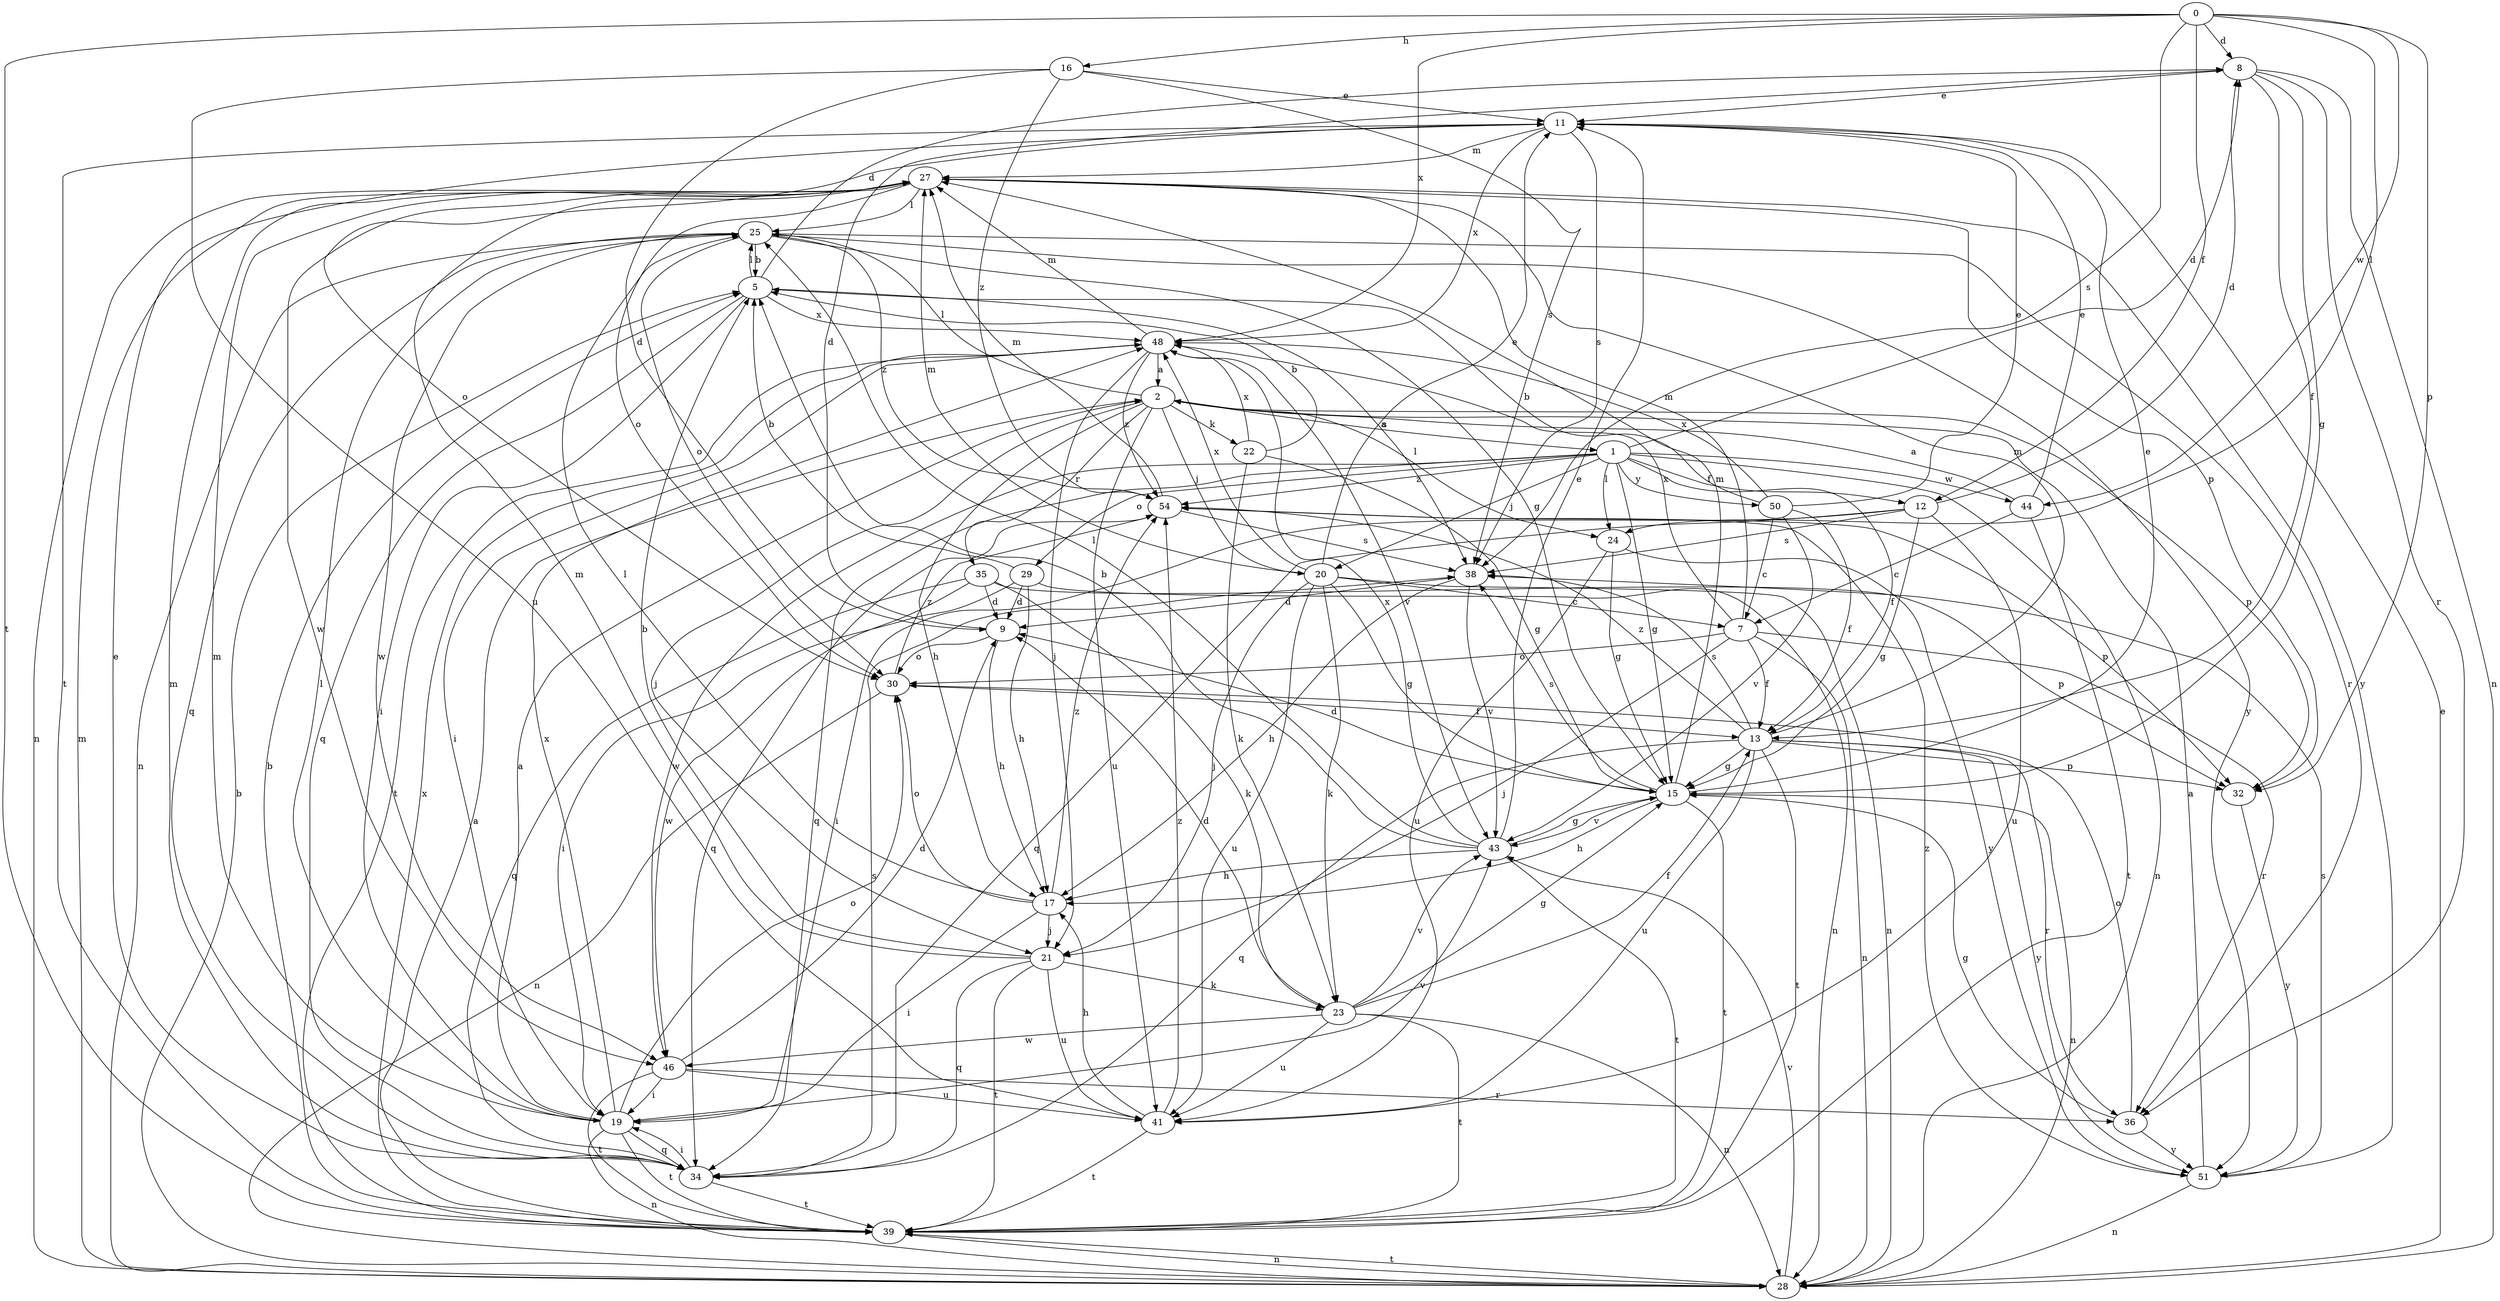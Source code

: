 strict digraph  {
0;
1;
2;
5;
7;
8;
9;
11;
12;
13;
15;
16;
17;
19;
20;
21;
22;
23;
24;
25;
27;
28;
29;
30;
32;
34;
35;
36;
38;
39;
41;
43;
44;
46;
48;
50;
51;
54;
0 -> 8  [label=d];
0 -> 12  [label=f];
0 -> 16  [label=h];
0 -> 24  [label=l];
0 -> 32  [label=p];
0 -> 38  [label=s];
0 -> 39  [label=t];
0 -> 44  [label=w];
0 -> 48  [label=x];
1 -> 8  [label=d];
1 -> 12  [label=f];
1 -> 13  [label=f];
1 -> 15  [label=g];
1 -> 20  [label=j];
1 -> 24  [label=l];
1 -> 28  [label=n];
1 -> 29  [label=o];
1 -> 34  [label=q];
1 -> 44  [label=w];
1 -> 46  [label=w];
1 -> 50  [label=y];
1 -> 54  [label=z];
2 -> 1  [label=a];
2 -> 17  [label=h];
2 -> 20  [label=j];
2 -> 21  [label=j];
2 -> 22  [label=k];
2 -> 24  [label=l];
2 -> 25  [label=l];
2 -> 32  [label=p];
2 -> 35  [label=r];
2 -> 41  [label=u];
5 -> 8  [label=d];
5 -> 19  [label=i];
5 -> 25  [label=l];
5 -> 34  [label=q];
5 -> 38  [label=s];
5 -> 48  [label=x];
7 -> 13  [label=f];
7 -> 21  [label=j];
7 -> 27  [label=m];
7 -> 28  [label=n];
7 -> 30  [label=o];
7 -> 36  [label=r];
7 -> 48  [label=x];
8 -> 11  [label=e];
8 -> 13  [label=f];
8 -> 15  [label=g];
8 -> 28  [label=n];
8 -> 36  [label=r];
9 -> 8  [label=d];
9 -> 17  [label=h];
9 -> 30  [label=o];
11 -> 27  [label=m];
11 -> 30  [label=o];
11 -> 38  [label=s];
11 -> 39  [label=t];
11 -> 48  [label=x];
12 -> 8  [label=d];
12 -> 15  [label=g];
12 -> 19  [label=i];
12 -> 34  [label=q];
12 -> 38  [label=s];
12 -> 41  [label=u];
13 -> 15  [label=g];
13 -> 27  [label=m];
13 -> 32  [label=p];
13 -> 34  [label=q];
13 -> 36  [label=r];
13 -> 38  [label=s];
13 -> 39  [label=t];
13 -> 41  [label=u];
13 -> 51  [label=y];
13 -> 54  [label=z];
15 -> 9  [label=d];
15 -> 11  [label=e];
15 -> 17  [label=h];
15 -> 27  [label=m];
15 -> 28  [label=n];
15 -> 38  [label=s];
15 -> 39  [label=t];
15 -> 43  [label=v];
16 -> 9  [label=d];
16 -> 11  [label=e];
16 -> 38  [label=s];
16 -> 41  [label=u];
16 -> 54  [label=z];
17 -> 19  [label=i];
17 -> 21  [label=j];
17 -> 25  [label=l];
17 -> 30  [label=o];
17 -> 54  [label=z];
19 -> 2  [label=a];
19 -> 25  [label=l];
19 -> 27  [label=m];
19 -> 28  [label=n];
19 -> 30  [label=o];
19 -> 34  [label=q];
19 -> 39  [label=t];
19 -> 43  [label=v];
19 -> 48  [label=x];
20 -> 7  [label=c];
20 -> 11  [label=e];
20 -> 15  [label=g];
20 -> 21  [label=j];
20 -> 23  [label=k];
20 -> 27  [label=m];
20 -> 28  [label=n];
20 -> 41  [label=u];
20 -> 48  [label=x];
21 -> 5  [label=b];
21 -> 23  [label=k];
21 -> 27  [label=m];
21 -> 34  [label=q];
21 -> 39  [label=t];
21 -> 41  [label=u];
22 -> 5  [label=b];
22 -> 15  [label=g];
22 -> 23  [label=k];
22 -> 48  [label=x];
23 -> 9  [label=d];
23 -> 13  [label=f];
23 -> 15  [label=g];
23 -> 28  [label=n];
23 -> 39  [label=t];
23 -> 41  [label=u];
23 -> 43  [label=v];
23 -> 46  [label=w];
24 -> 15  [label=g];
24 -> 41  [label=u];
24 -> 51  [label=y];
25 -> 5  [label=b];
25 -> 15  [label=g];
25 -> 28  [label=n];
25 -> 30  [label=o];
25 -> 34  [label=q];
25 -> 36  [label=r];
25 -> 46  [label=w];
25 -> 51  [label=y];
25 -> 54  [label=z];
27 -> 25  [label=l];
27 -> 28  [label=n];
27 -> 30  [label=o];
27 -> 32  [label=p];
27 -> 46  [label=w];
27 -> 51  [label=y];
28 -> 5  [label=b];
28 -> 11  [label=e];
28 -> 27  [label=m];
28 -> 39  [label=t];
28 -> 43  [label=v];
29 -> 5  [label=b];
29 -> 9  [label=d];
29 -> 17  [label=h];
29 -> 19  [label=i];
29 -> 28  [label=n];
30 -> 13  [label=f];
30 -> 28  [label=n];
30 -> 54  [label=z];
32 -> 51  [label=y];
34 -> 11  [label=e];
34 -> 19  [label=i];
34 -> 27  [label=m];
34 -> 38  [label=s];
34 -> 39  [label=t];
35 -> 9  [label=d];
35 -> 23  [label=k];
35 -> 32  [label=p];
35 -> 34  [label=q];
35 -> 46  [label=w];
36 -> 15  [label=g];
36 -> 30  [label=o];
36 -> 51  [label=y];
38 -> 9  [label=d];
38 -> 17  [label=h];
38 -> 43  [label=v];
39 -> 2  [label=a];
39 -> 5  [label=b];
39 -> 28  [label=n];
39 -> 48  [label=x];
41 -> 17  [label=h];
41 -> 39  [label=t];
41 -> 54  [label=z];
43 -> 5  [label=b];
43 -> 11  [label=e];
43 -> 15  [label=g];
43 -> 17  [label=h];
43 -> 25  [label=l];
43 -> 39  [label=t];
43 -> 48  [label=x];
44 -> 2  [label=a];
44 -> 7  [label=c];
44 -> 11  [label=e];
44 -> 39  [label=t];
46 -> 9  [label=d];
46 -> 19  [label=i];
46 -> 36  [label=r];
46 -> 39  [label=t];
46 -> 41  [label=u];
48 -> 2  [label=a];
48 -> 19  [label=i];
48 -> 21  [label=j];
48 -> 27  [label=m];
48 -> 39  [label=t];
48 -> 43  [label=v];
48 -> 54  [label=z];
50 -> 5  [label=b];
50 -> 7  [label=c];
50 -> 11  [label=e];
50 -> 13  [label=f];
50 -> 43  [label=v];
50 -> 48  [label=x];
51 -> 2  [label=a];
51 -> 28  [label=n];
51 -> 38  [label=s];
51 -> 54  [label=z];
54 -> 27  [label=m];
54 -> 32  [label=p];
54 -> 34  [label=q];
54 -> 38  [label=s];
}
